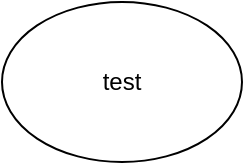 <mxfile version="21.3.0" type="github">
  <diagram name="Page-1" id="StsqhVnkVrEMywvsspmI">
    <mxGraphModel dx="1035" dy="560" grid="1" gridSize="10" guides="1" tooltips="1" connect="1" arrows="1" fold="1" page="1" pageScale="1" pageWidth="827" pageHeight="1169" math="0" shadow="0">
      <root>
        <mxCell id="0" />
        <mxCell id="1" parent="0" />
        <mxCell id="2HHhsxmkcTFIKpmXz-RJ-1" value="test" style="ellipse;whiteSpace=wrap;html=1;" vertex="1" parent="1">
          <mxGeometry x="350" y="10" width="120" height="80" as="geometry" />
        </mxCell>
      </root>
    </mxGraphModel>
  </diagram>
</mxfile>
